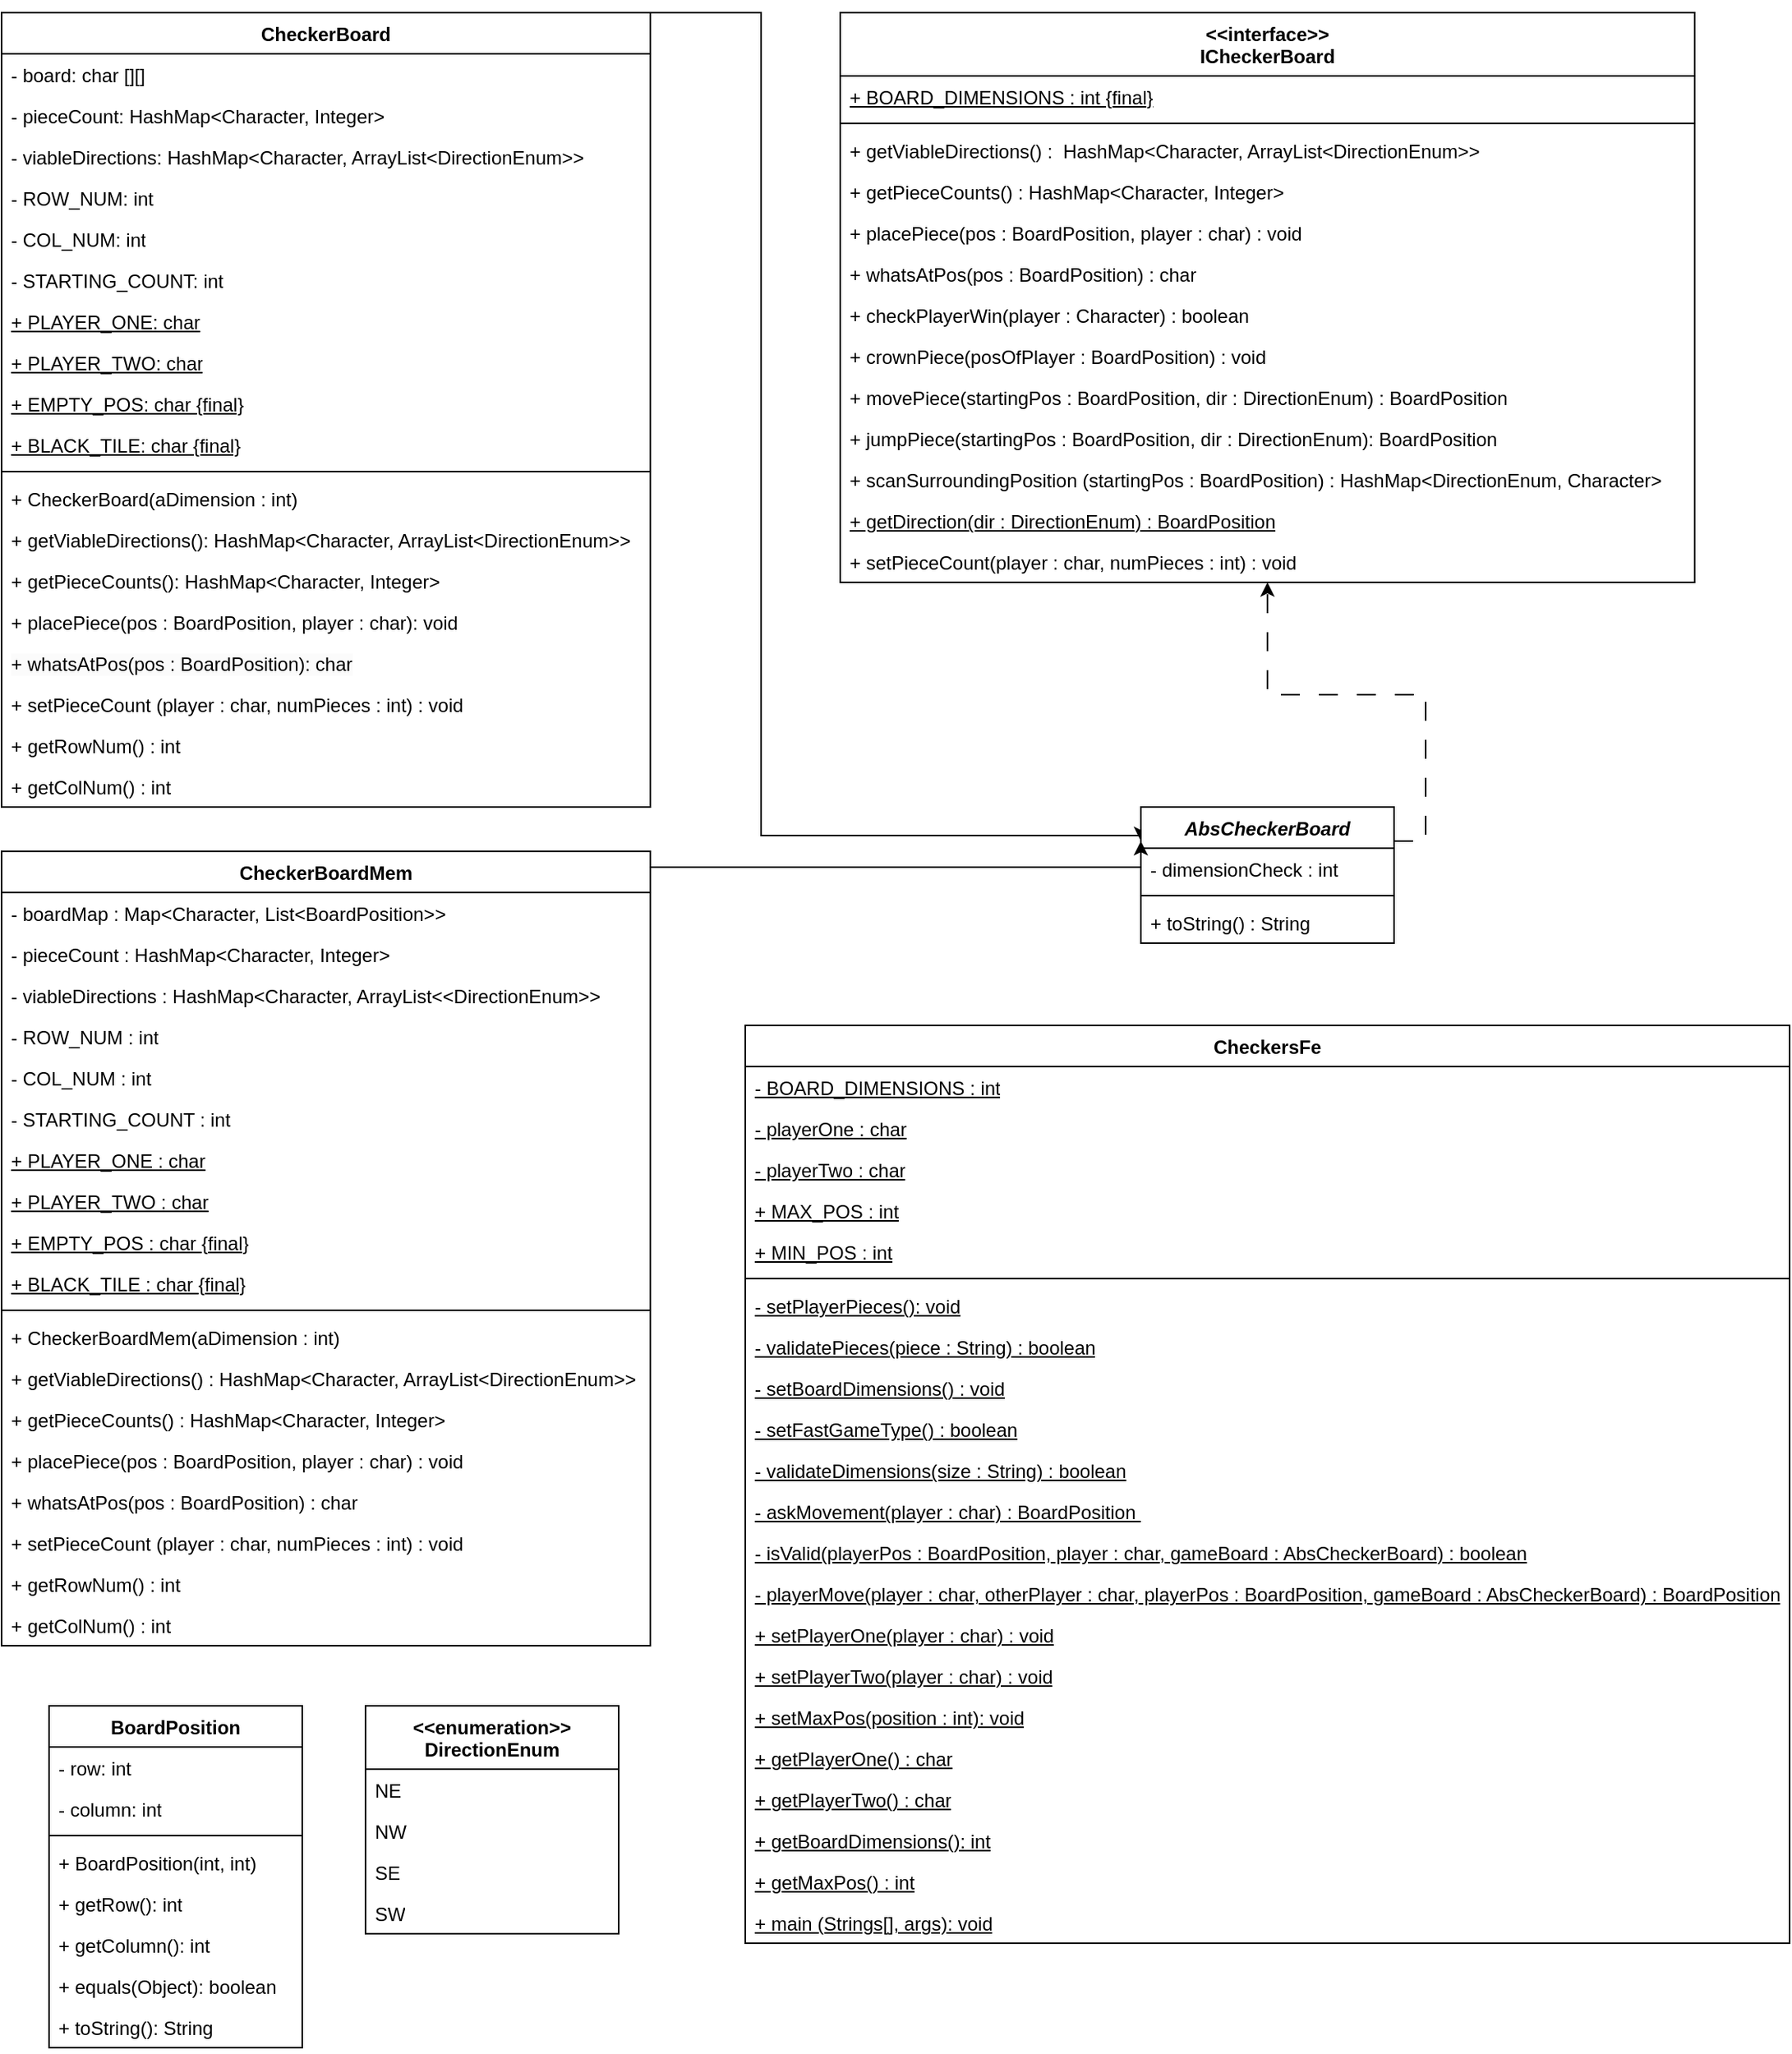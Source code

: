 <mxfile version="24.9.0">
  <diagram id="C5RBs43oDa-KdzZeNtuy" name="Page-1">
    <mxGraphModel dx="1696" dy="730" grid="1" gridSize="10" guides="1" tooltips="1" connect="1" arrows="1" fold="1" page="1" pageScale="1" pageWidth="827" pageHeight="1169" math="0" shadow="0">
      <root>
        <mxCell id="WIyWlLk6GJQsqaUBKTNV-0" />
        <mxCell id="WIyWlLk6GJQsqaUBKTNV-1" parent="WIyWlLk6GJQsqaUBKTNV-0" />
        <mxCell id="9PXwrRHY0Ehcn5iv5YXf-47" style="edgeStyle=orthogonalEdgeStyle;rounded=0;orthogonalLoop=1;jettySize=auto;html=1;exitX=1;exitY=0;exitDx=0;exitDy=0;entryX=0;entryY=0.25;entryDx=0;entryDy=0;" parent="WIyWlLk6GJQsqaUBKTNV-1" source="NWuGtuS5RIhPX7JvG_2a-27" target="NWuGtuS5RIhPX7JvG_2a-109" edge="1">
          <mxGeometry relative="1" as="geometry">
            <Array as="points">
              <mxPoint x="630" y="70" />
              <mxPoint x="630" y="590" />
              <mxPoint x="870" y="590" />
            </Array>
          </mxGeometry>
        </mxCell>
        <mxCell id="NWuGtuS5RIhPX7JvG_2a-27" value="CheckerBoard" style="swimlane;fontStyle=1;align=center;verticalAlign=top;childLayout=stackLayout;horizontal=1;startSize=26;horizontalStack=0;resizeParent=1;resizeParentMax=0;resizeLast=0;collapsible=1;marginBottom=0;whiteSpace=wrap;html=1;" parent="WIyWlLk6GJQsqaUBKTNV-1" vertex="1">
          <mxGeometry x="150" y="70" width="410" height="502" as="geometry" />
        </mxCell>
        <mxCell id="NWuGtuS5RIhPX7JvG_2a-28" value="- board: char [][]" style="text;strokeColor=none;fillColor=none;align=left;verticalAlign=top;spacingLeft=4;spacingRight=4;overflow=hidden;rotatable=0;points=[[0,0.5],[1,0.5]];portConstraint=eastwest;whiteSpace=wrap;html=1;" parent="NWuGtuS5RIhPX7JvG_2a-27" vertex="1">
          <mxGeometry y="26" width="410" height="26" as="geometry" />
        </mxCell>
        <mxCell id="NWuGtuS5RIhPX7JvG_2a-31" value="- pieceCount: HashMap&amp;lt;Character, Integer&amp;gt;" style="text;strokeColor=none;fillColor=none;align=left;verticalAlign=top;spacingLeft=4;spacingRight=4;overflow=hidden;rotatable=0;points=[[0,0.5],[1,0.5]];portConstraint=eastwest;whiteSpace=wrap;html=1;" parent="NWuGtuS5RIhPX7JvG_2a-27" vertex="1">
          <mxGeometry y="52" width="410" height="26" as="geometry" />
        </mxCell>
        <mxCell id="NWuGtuS5RIhPX7JvG_2a-32" value="- viableDirections: HashMap&amp;lt;Character, ArrayList&amp;lt;DirectionEnum&amp;gt;&amp;gt;" style="text;strokeColor=none;fillColor=none;align=left;verticalAlign=top;spacingLeft=4;spacingRight=4;overflow=hidden;rotatable=0;points=[[0,0.5],[1,0.5]];portConstraint=eastwest;whiteSpace=wrap;html=1;" parent="NWuGtuS5RIhPX7JvG_2a-27" vertex="1">
          <mxGeometry y="78" width="410" height="26" as="geometry" />
        </mxCell>
        <mxCell id="NWuGtuS5RIhPX7JvG_2a-38" value="- ROW_NUM: int" style="text;strokeColor=none;fillColor=none;align=left;verticalAlign=top;spacingLeft=4;spacingRight=4;overflow=hidden;rotatable=0;points=[[0,0.5],[1,0.5]];portConstraint=eastwest;whiteSpace=wrap;html=1;" parent="NWuGtuS5RIhPX7JvG_2a-27" vertex="1">
          <mxGeometry y="104" width="410" height="26" as="geometry" />
        </mxCell>
        <mxCell id="NWuGtuS5RIhPX7JvG_2a-39" value="- COL_NUM: int" style="text;strokeColor=none;fillColor=none;align=left;verticalAlign=top;spacingLeft=4;spacingRight=4;overflow=hidden;rotatable=0;points=[[0,0.5],[1,0.5]];portConstraint=eastwest;whiteSpace=wrap;html=1;" parent="NWuGtuS5RIhPX7JvG_2a-27" vertex="1">
          <mxGeometry y="130" width="410" height="26" as="geometry" />
        </mxCell>
        <mxCell id="NWuGtuS5RIhPX7JvG_2a-40" value="- STARTING_COUNT: int" style="text;strokeColor=none;fillColor=none;align=left;verticalAlign=top;spacingLeft=4;spacingRight=4;overflow=hidden;rotatable=0;points=[[0,0.5],[1,0.5]];portConstraint=eastwest;whiteSpace=wrap;html=1;" parent="NWuGtuS5RIhPX7JvG_2a-27" vertex="1">
          <mxGeometry y="156" width="410" height="26" as="geometry" />
        </mxCell>
        <mxCell id="9PXwrRHY0Ehcn5iv5YXf-51" value="&lt;u&gt;+ PLAYER_ONE: char&lt;/u&gt;" style="text;strokeColor=none;fillColor=none;align=left;verticalAlign=top;spacingLeft=4;spacingRight=4;overflow=hidden;rotatable=0;points=[[0,0.5],[1,0.5]];portConstraint=eastwest;whiteSpace=wrap;html=1;" parent="NWuGtuS5RIhPX7JvG_2a-27" vertex="1">
          <mxGeometry y="182" width="410" height="26" as="geometry" />
        </mxCell>
        <mxCell id="9PXwrRHY0Ehcn5iv5YXf-50" value="&lt;u&gt;+ PLAYER_TWO: char&lt;/u&gt;" style="text;strokeColor=none;fillColor=none;align=left;verticalAlign=top;spacingLeft=4;spacingRight=4;overflow=hidden;rotatable=0;points=[[0,0.5],[1,0.5]];portConstraint=eastwest;whiteSpace=wrap;html=1;" parent="NWuGtuS5RIhPX7JvG_2a-27" vertex="1">
          <mxGeometry y="208" width="410" height="26" as="geometry" />
        </mxCell>
        <mxCell id="9PXwrRHY0Ehcn5iv5YXf-49" value="&lt;u&gt;+ EMPTY_POS: char {final}&lt;/u&gt;" style="text;strokeColor=none;fillColor=none;align=left;verticalAlign=top;spacingLeft=4;spacingRight=4;overflow=hidden;rotatable=0;points=[[0,0.5],[1,0.5]];portConstraint=eastwest;whiteSpace=wrap;html=1;" parent="NWuGtuS5RIhPX7JvG_2a-27" vertex="1">
          <mxGeometry y="234" width="410" height="26" as="geometry" />
        </mxCell>
        <mxCell id="9PXwrRHY0Ehcn5iv5YXf-48" value="&lt;u&gt;+ BLACK_TILE: char {final}&lt;/u&gt;" style="text;strokeColor=none;fillColor=none;align=left;verticalAlign=top;spacingLeft=4;spacingRight=4;overflow=hidden;rotatable=0;points=[[0,0.5],[1,0.5]];portConstraint=eastwest;whiteSpace=wrap;html=1;" parent="NWuGtuS5RIhPX7JvG_2a-27" vertex="1">
          <mxGeometry y="260" width="410" height="26" as="geometry" />
        </mxCell>
        <mxCell id="NWuGtuS5RIhPX7JvG_2a-29" value="" style="line;strokeWidth=1;fillColor=none;align=left;verticalAlign=middle;spacingTop=-1;spacingLeft=3;spacingRight=3;rotatable=0;labelPosition=right;points=[];portConstraint=eastwest;strokeColor=inherit;" parent="NWuGtuS5RIhPX7JvG_2a-27" vertex="1">
          <mxGeometry y="286" width="410" height="8" as="geometry" />
        </mxCell>
        <mxCell id="NWuGtuS5RIhPX7JvG_2a-30" value="+ CheckerBoard(aDimension : int)" style="text;strokeColor=none;fillColor=none;align=left;verticalAlign=top;spacingLeft=4;spacingRight=4;overflow=hidden;rotatable=0;points=[[0,0.5],[1,0.5]];portConstraint=eastwest;whiteSpace=wrap;html=1;" parent="NWuGtuS5RIhPX7JvG_2a-27" vertex="1">
          <mxGeometry y="294" width="410" height="26" as="geometry" />
        </mxCell>
        <mxCell id="NWuGtuS5RIhPX7JvG_2a-41" value="+ getViableDirections(): HashMap&amp;lt;Character, ArrayList&amp;lt;DirectionEnum&amp;gt;&amp;gt;" style="text;strokeColor=none;fillColor=none;align=left;verticalAlign=top;spacingLeft=4;spacingRight=4;overflow=hidden;rotatable=0;points=[[0,0.5],[1,0.5]];portConstraint=eastwest;whiteSpace=wrap;html=1;" parent="NWuGtuS5RIhPX7JvG_2a-27" vertex="1">
          <mxGeometry y="320" width="410" height="26" as="geometry" />
        </mxCell>
        <mxCell id="NWuGtuS5RIhPX7JvG_2a-42" value="+ getPieceCounts(): HashMap&amp;lt;Character, Integer&amp;gt;&lt;div&gt;&lt;br&gt;&lt;/div&gt;" style="text;strokeColor=none;fillColor=none;align=left;verticalAlign=top;spacingLeft=4;spacingRight=4;overflow=hidden;rotatable=0;points=[[0,0.5],[1,0.5]];portConstraint=eastwest;whiteSpace=wrap;html=1;" parent="NWuGtuS5RIhPX7JvG_2a-27" vertex="1">
          <mxGeometry y="346" width="410" height="26" as="geometry" />
        </mxCell>
        <mxCell id="9PXwrRHY0Ehcn5iv5YXf-46" value="+ placePiece(pos : BoardPosition, player : char): void" style="text;strokeColor=none;fillColor=none;align=left;verticalAlign=top;spacingLeft=4;spacingRight=4;overflow=hidden;rotatable=0;points=[[0,0.5],[1,0.5]];portConstraint=eastwest;whiteSpace=wrap;html=1;" parent="NWuGtuS5RIhPX7JvG_2a-27" vertex="1">
          <mxGeometry y="372" width="410" height="26" as="geometry" />
        </mxCell>
        <mxCell id="9PXwrRHY0Ehcn5iv5YXf-45" value="&lt;meta charset=&quot;utf-8&quot;&gt;&lt;span style=&quot;color: rgb(0, 0, 0); font-family: Helvetica; font-size: 12px; font-style: normal; font-variant-ligatures: normal; font-variant-caps: normal; font-weight: 400; letter-spacing: normal; orphans: 2; text-align: left; text-indent: 0px; text-transform: none; widows: 2; word-spacing: 0px; -webkit-text-stroke-width: 0px; white-space: normal; background-color: rgb(251, 251, 251); text-decoration-thickness: initial; text-decoration-style: initial; text-decoration-color: initial; display: inline !important; float: none;&quot;&gt;+ whatsAtPos(pos : BoardPosition): char&lt;/span&gt;" style="text;strokeColor=none;fillColor=none;align=left;verticalAlign=top;spacingLeft=4;spacingRight=4;overflow=hidden;rotatable=0;points=[[0,0.5],[1,0.5]];portConstraint=eastwest;whiteSpace=wrap;html=1;" parent="NWuGtuS5RIhPX7JvG_2a-27" vertex="1">
          <mxGeometry y="398" width="410" height="26" as="geometry" />
        </mxCell>
        <mxCell id="9PXwrRHY0Ehcn5iv5YXf-43" value="+ setPieceCount (player : char, numPieces : int) : void" style="text;strokeColor=none;fillColor=none;align=left;verticalAlign=top;spacingLeft=4;spacingRight=4;overflow=hidden;rotatable=0;points=[[0,0.5],[1,0.5]];portConstraint=eastwest;whiteSpace=wrap;html=1;" parent="NWuGtuS5RIhPX7JvG_2a-27" vertex="1">
          <mxGeometry y="424" width="410" height="26" as="geometry" />
        </mxCell>
        <mxCell id="9PXwrRHY0Ehcn5iv5YXf-44" value="+ getRowNum() : int" style="text;strokeColor=none;fillColor=none;align=left;verticalAlign=top;spacingLeft=4;spacingRight=4;overflow=hidden;rotatable=0;points=[[0,0.5],[1,0.5]];portConstraint=eastwest;whiteSpace=wrap;html=1;" parent="NWuGtuS5RIhPX7JvG_2a-27" vertex="1">
          <mxGeometry y="450" width="410" height="26" as="geometry" />
        </mxCell>
        <mxCell id="9PXwrRHY0Ehcn5iv5YXf-42" value="+ getColNum() : int" style="text;strokeColor=none;fillColor=none;align=left;verticalAlign=top;spacingLeft=4;spacingRight=4;overflow=hidden;rotatable=0;points=[[0,0.5],[1,0.5]];portConstraint=eastwest;whiteSpace=wrap;html=1;" parent="NWuGtuS5RIhPX7JvG_2a-27" vertex="1">
          <mxGeometry y="476" width="410" height="26" as="geometry" />
        </mxCell>
        <mxCell id="NWuGtuS5RIhPX7JvG_2a-52" value="BoardPosition" style="swimlane;fontStyle=1;align=center;verticalAlign=top;childLayout=stackLayout;horizontal=1;startSize=26;horizontalStack=0;resizeParent=1;resizeParentMax=0;resizeLast=0;collapsible=1;marginBottom=0;whiteSpace=wrap;html=1;" parent="WIyWlLk6GJQsqaUBKTNV-1" vertex="1">
          <mxGeometry x="180" y="1140" width="160" height="216" as="geometry" />
        </mxCell>
        <mxCell id="NWuGtuS5RIhPX7JvG_2a-53" value="- row: int" style="text;strokeColor=none;fillColor=none;align=left;verticalAlign=top;spacingLeft=4;spacingRight=4;overflow=hidden;rotatable=0;points=[[0,0.5],[1,0.5]];portConstraint=eastwest;whiteSpace=wrap;html=1;" parent="NWuGtuS5RIhPX7JvG_2a-52" vertex="1">
          <mxGeometry y="26" width="160" height="26" as="geometry" />
        </mxCell>
        <mxCell id="NWuGtuS5RIhPX7JvG_2a-71" value="- column: int" style="text;strokeColor=none;fillColor=none;align=left;verticalAlign=top;spacingLeft=4;spacingRight=4;overflow=hidden;rotatable=0;points=[[0,0.5],[1,0.5]];portConstraint=eastwest;whiteSpace=wrap;html=1;" parent="NWuGtuS5RIhPX7JvG_2a-52" vertex="1">
          <mxGeometry y="52" width="160" height="26" as="geometry" />
        </mxCell>
        <mxCell id="NWuGtuS5RIhPX7JvG_2a-54" value="" style="line;strokeWidth=1;fillColor=none;align=left;verticalAlign=middle;spacingTop=-1;spacingLeft=3;spacingRight=3;rotatable=0;labelPosition=right;points=[];portConstraint=eastwest;strokeColor=inherit;" parent="NWuGtuS5RIhPX7JvG_2a-52" vertex="1">
          <mxGeometry y="78" width="160" height="8" as="geometry" />
        </mxCell>
        <mxCell id="NWuGtuS5RIhPX7JvG_2a-55" value="+ BoardPosition(int, int)" style="text;strokeColor=none;fillColor=none;align=left;verticalAlign=top;spacingLeft=4;spacingRight=4;overflow=hidden;rotatable=0;points=[[0,0.5],[1,0.5]];portConstraint=eastwest;whiteSpace=wrap;html=1;" parent="NWuGtuS5RIhPX7JvG_2a-52" vertex="1">
          <mxGeometry y="86" width="160" height="26" as="geometry" />
        </mxCell>
        <mxCell id="NWuGtuS5RIhPX7JvG_2a-72" value="+ getRow(): int" style="text;strokeColor=none;fillColor=none;align=left;verticalAlign=top;spacingLeft=4;spacingRight=4;overflow=hidden;rotatable=0;points=[[0,0.5],[1,0.5]];portConstraint=eastwest;whiteSpace=wrap;html=1;" parent="NWuGtuS5RIhPX7JvG_2a-52" vertex="1">
          <mxGeometry y="112" width="160" height="26" as="geometry" />
        </mxCell>
        <mxCell id="NWuGtuS5RIhPX7JvG_2a-73" value="+ getColumn(): int" style="text;strokeColor=none;fillColor=none;align=left;verticalAlign=top;spacingLeft=4;spacingRight=4;overflow=hidden;rotatable=0;points=[[0,0.5],[1,0.5]];portConstraint=eastwest;whiteSpace=wrap;html=1;" parent="NWuGtuS5RIhPX7JvG_2a-52" vertex="1">
          <mxGeometry y="138" width="160" height="26" as="geometry" />
        </mxCell>
        <mxCell id="NWuGtuS5RIhPX7JvG_2a-74" value="+ equals(Object): boolean" style="text;strokeColor=none;fillColor=none;align=left;verticalAlign=top;spacingLeft=4;spacingRight=4;overflow=hidden;rotatable=0;points=[[0,0.5],[1,0.5]];portConstraint=eastwest;whiteSpace=wrap;html=1;" parent="NWuGtuS5RIhPX7JvG_2a-52" vertex="1">
          <mxGeometry y="164" width="160" height="26" as="geometry" />
        </mxCell>
        <mxCell id="NWuGtuS5RIhPX7JvG_2a-75" value="+ toString(): String" style="text;strokeColor=none;fillColor=none;align=left;verticalAlign=top;spacingLeft=4;spacingRight=4;overflow=hidden;rotatable=0;points=[[0,0.5],[1,0.5]];portConstraint=eastwest;whiteSpace=wrap;html=1;" parent="NWuGtuS5RIhPX7JvG_2a-52" vertex="1">
          <mxGeometry y="190" width="160" height="26" as="geometry" />
        </mxCell>
        <mxCell id="NWuGtuS5RIhPX7JvG_2a-56" value="&amp;lt;&amp;lt;enumeration&amp;gt;&amp;gt;&lt;div&gt;DirectionEnum&lt;/div&gt;" style="swimlane;fontStyle=1;align=center;verticalAlign=top;childLayout=stackLayout;horizontal=1;startSize=40;horizontalStack=0;resizeParent=1;resizeParentMax=0;resizeLast=0;collapsible=1;marginBottom=0;whiteSpace=wrap;html=1;" parent="WIyWlLk6GJQsqaUBKTNV-1" vertex="1">
          <mxGeometry x="380" y="1140" width="160" height="144" as="geometry" />
        </mxCell>
        <mxCell id="NWuGtuS5RIhPX7JvG_2a-57" value="NE" style="text;strokeColor=none;fillColor=none;align=left;verticalAlign=top;spacingLeft=4;spacingRight=4;overflow=hidden;rotatable=0;points=[[0,0.5],[1,0.5]];portConstraint=eastwest;whiteSpace=wrap;html=1;" parent="NWuGtuS5RIhPX7JvG_2a-56" vertex="1">
          <mxGeometry y="40" width="160" height="26" as="geometry" />
        </mxCell>
        <mxCell id="NWuGtuS5RIhPX7JvG_2a-64" value="NW" style="text;strokeColor=none;fillColor=none;align=left;verticalAlign=top;spacingLeft=4;spacingRight=4;overflow=hidden;rotatable=0;points=[[0,0.5],[1,0.5]];portConstraint=eastwest;whiteSpace=wrap;html=1;" parent="NWuGtuS5RIhPX7JvG_2a-56" vertex="1">
          <mxGeometry y="66" width="160" height="26" as="geometry" />
        </mxCell>
        <mxCell id="NWuGtuS5RIhPX7JvG_2a-65" value="SE" style="text;strokeColor=none;fillColor=none;align=left;verticalAlign=top;spacingLeft=4;spacingRight=4;overflow=hidden;rotatable=0;points=[[0,0.5],[1,0.5]];portConstraint=eastwest;whiteSpace=wrap;html=1;" parent="NWuGtuS5RIhPX7JvG_2a-56" vertex="1">
          <mxGeometry y="92" width="160" height="26" as="geometry" />
        </mxCell>
        <mxCell id="NWuGtuS5RIhPX7JvG_2a-66" value="SW" style="text;strokeColor=none;fillColor=none;align=left;verticalAlign=top;spacingLeft=4;spacingRight=4;overflow=hidden;rotatable=0;points=[[0,0.5],[1,0.5]];portConstraint=eastwest;whiteSpace=wrap;html=1;" parent="NWuGtuS5RIhPX7JvG_2a-56" vertex="1">
          <mxGeometry y="118" width="160" height="26" as="geometry" />
        </mxCell>
        <mxCell id="NWuGtuS5RIhPX7JvG_2a-60" value="CheckersFe" style="swimlane;fontStyle=1;align=center;verticalAlign=top;childLayout=stackLayout;horizontal=1;startSize=26;horizontalStack=0;resizeParent=1;resizeParentMax=0;resizeLast=0;collapsible=1;marginBottom=0;whiteSpace=wrap;html=1;" parent="WIyWlLk6GJQsqaUBKTNV-1" vertex="1">
          <mxGeometry x="620" y="710" width="660" height="580" as="geometry" />
        </mxCell>
        <mxCell id="9PXwrRHY0Ehcn5iv5YXf-9" value="&lt;div&gt;- BOARD_DIMENSIONS : int&lt;/div&gt;" style="text;strokeColor=none;fillColor=none;align=left;verticalAlign=top;spacingLeft=4;spacingRight=4;overflow=hidden;rotatable=0;points=[[0,0.5],[1,0.5]];portConstraint=eastwest;whiteSpace=wrap;html=1;fontStyle=4" parent="NWuGtuS5RIhPX7JvG_2a-60" vertex="1">
          <mxGeometry y="26" width="660" height="26" as="geometry" />
        </mxCell>
        <mxCell id="9PXwrRHY0Ehcn5iv5YXf-11" value="- playerOne : char" style="text;strokeColor=none;fillColor=none;align=left;verticalAlign=top;spacingLeft=4;spacingRight=4;overflow=hidden;rotatable=0;points=[[0,0.5],[1,0.5]];portConstraint=eastwest;whiteSpace=wrap;html=1;fontStyle=4" parent="NWuGtuS5RIhPX7JvG_2a-60" vertex="1">
          <mxGeometry y="52" width="660" height="26" as="geometry" />
        </mxCell>
        <mxCell id="9PXwrRHY0Ehcn5iv5YXf-10" value="- playerTwo : char" style="text;strokeColor=none;fillColor=none;align=left;verticalAlign=top;spacingLeft=4;spacingRight=4;overflow=hidden;rotatable=0;points=[[0,0.5],[1,0.5]];portConstraint=eastwest;whiteSpace=wrap;html=1;fontStyle=4" parent="NWuGtuS5RIhPX7JvG_2a-60" vertex="1">
          <mxGeometry y="78" width="660" height="26" as="geometry" />
        </mxCell>
        <mxCell id="9PXwrRHY0Ehcn5iv5YXf-17" value="+ MAX_POS : int" style="text;strokeColor=none;fillColor=none;align=left;verticalAlign=top;spacingLeft=4;spacingRight=4;overflow=hidden;rotatable=0;points=[[0,0.5],[1,0.5]];portConstraint=eastwest;whiteSpace=wrap;html=1;fontStyle=4" parent="NWuGtuS5RIhPX7JvG_2a-60" vertex="1">
          <mxGeometry y="104" width="660" height="26" as="geometry" />
        </mxCell>
        <mxCell id="9PXwrRHY0Ehcn5iv5YXf-16" value="+ MIN_POS : int" style="text;strokeColor=none;fillColor=none;align=left;verticalAlign=top;spacingLeft=4;spacingRight=4;overflow=hidden;rotatable=0;points=[[0,0.5],[1,0.5]];portConstraint=eastwest;whiteSpace=wrap;html=1;fontStyle=4" parent="NWuGtuS5RIhPX7JvG_2a-60" vertex="1">
          <mxGeometry y="130" width="660" height="26" as="geometry" />
        </mxCell>
        <mxCell id="NWuGtuS5RIhPX7JvG_2a-62" value="" style="line;strokeWidth=1;fillColor=none;align=left;verticalAlign=middle;spacingTop=-1;spacingLeft=3;spacingRight=3;rotatable=0;labelPosition=right;points=[];portConstraint=eastwest;strokeColor=inherit;" parent="NWuGtuS5RIhPX7JvG_2a-60" vertex="1">
          <mxGeometry y="156" width="660" height="8" as="geometry" />
        </mxCell>
        <mxCell id="9PXwrRHY0Ehcn5iv5YXf-29" value="- setPlayerPieces(): void" style="text;strokeColor=none;fillColor=none;align=left;verticalAlign=top;spacingLeft=4;spacingRight=4;overflow=hidden;rotatable=0;points=[[0,0.5],[1,0.5]];portConstraint=eastwest;whiteSpace=wrap;html=1;fontStyle=4" parent="NWuGtuS5RIhPX7JvG_2a-60" vertex="1">
          <mxGeometry y="164" width="660" height="26" as="geometry" />
        </mxCell>
        <mxCell id="9PXwrRHY0Ehcn5iv5YXf-32" value="- validatePieces(piece : String) : boolean" style="text;strokeColor=none;fillColor=none;align=left;verticalAlign=top;spacingLeft=4;spacingRight=4;overflow=hidden;rotatable=0;points=[[0,0.5],[1,0.5]];portConstraint=eastwest;whiteSpace=wrap;html=1;fontStyle=4" parent="NWuGtuS5RIhPX7JvG_2a-60" vertex="1">
          <mxGeometry y="190" width="660" height="26" as="geometry" />
        </mxCell>
        <mxCell id="9PXwrRHY0Ehcn5iv5YXf-33" value="- setBoardDimensions() : void" style="text;strokeColor=none;fillColor=none;align=left;verticalAlign=top;spacingLeft=4;spacingRight=4;overflow=hidden;rotatable=0;points=[[0,0.5],[1,0.5]];portConstraint=eastwest;whiteSpace=wrap;html=1;fontStyle=4" parent="NWuGtuS5RIhPX7JvG_2a-60" vertex="1">
          <mxGeometry y="216" width="660" height="26" as="geometry" />
        </mxCell>
        <mxCell id="9PXwrRHY0Ehcn5iv5YXf-34" value="- setFastGameType() : boolean" style="text;strokeColor=none;fillColor=none;align=left;verticalAlign=top;spacingLeft=4;spacingRight=4;overflow=hidden;rotatable=0;points=[[0,0.5],[1,0.5]];portConstraint=eastwest;whiteSpace=wrap;html=1;fontStyle=4" parent="NWuGtuS5RIhPX7JvG_2a-60" vertex="1">
          <mxGeometry y="242" width="660" height="26" as="geometry" />
        </mxCell>
        <mxCell id="9PXwrRHY0Ehcn5iv5YXf-35" value="- validateDimensions(size : String) : boolean" style="text;strokeColor=none;fillColor=none;align=left;verticalAlign=top;spacingLeft=4;spacingRight=4;overflow=hidden;rotatable=0;points=[[0,0.5],[1,0.5]];portConstraint=eastwest;whiteSpace=wrap;html=1;fontStyle=4" parent="NWuGtuS5RIhPX7JvG_2a-60" vertex="1">
          <mxGeometry y="268" width="660" height="26" as="geometry" />
        </mxCell>
        <mxCell id="NWuGtuS5RIhPX7JvG_2a-105" value="- askMovement(player : char) : BoardPosition&amp;nbsp;" style="text;strokeColor=none;fillColor=none;align=left;verticalAlign=top;spacingLeft=4;spacingRight=4;overflow=hidden;rotatable=0;points=[[0,0.5],[1,0.5]];portConstraint=eastwest;whiteSpace=wrap;html=1;fontStyle=4" parent="NWuGtuS5RIhPX7JvG_2a-60" vertex="1">
          <mxGeometry y="294" width="660" height="26" as="geometry" />
        </mxCell>
        <mxCell id="NWuGtuS5RIhPX7JvG_2a-106" value="- isValid(playerPos : BoardPosition, player : char, gameBoard : AbsCheckerBoard) : boolean" style="text;strokeColor=none;fillColor=none;align=left;verticalAlign=top;spacingLeft=4;spacingRight=4;overflow=hidden;rotatable=0;points=[[0,0.5],[1,0.5]];portConstraint=eastwest;whiteSpace=wrap;html=1;fontStyle=4" parent="NWuGtuS5RIhPX7JvG_2a-60" vertex="1">
          <mxGeometry y="320" width="660" height="26" as="geometry" />
        </mxCell>
        <mxCell id="9PXwrRHY0Ehcn5iv5YXf-36" value="&lt;u&gt;- playerMove(player : char, otherPlayer : char, playerPos : BoardPosition, gameBoard : AbsCheckerBoard) : BoardPosition&lt;/u&gt;" style="text;strokeColor=none;fillColor=none;align=left;verticalAlign=top;spacingLeft=4;spacingRight=4;overflow=hidden;rotatable=0;points=[[0,0.5],[1,0.5]];portConstraint=eastwest;whiteSpace=wrap;html=1;fontStyle=4" parent="NWuGtuS5RIhPX7JvG_2a-60" vertex="1">
          <mxGeometry y="346" width="660" height="26" as="geometry" />
        </mxCell>
        <mxCell id="1WU5LLUPGkEbkHax8CzC-5" value="&lt;u&gt;+ setPlayerOne(player : char) : void&lt;/u&gt;" style="text;strokeColor=none;fillColor=none;align=left;verticalAlign=top;spacingLeft=4;spacingRight=4;overflow=hidden;rotatable=0;points=[[0,0.5],[1,0.5]];portConstraint=eastwest;whiteSpace=wrap;html=1;" parent="NWuGtuS5RIhPX7JvG_2a-60" vertex="1">
          <mxGeometry y="372" width="660" height="26" as="geometry" />
        </mxCell>
        <mxCell id="1WU5LLUPGkEbkHax8CzC-4" value="&lt;u&gt;+ setPlayerTwo(player : char) : void&lt;/u&gt;" style="text;strokeColor=none;fillColor=none;align=left;verticalAlign=top;spacingLeft=4;spacingRight=4;overflow=hidden;rotatable=0;points=[[0,0.5],[1,0.5]];portConstraint=eastwest;whiteSpace=wrap;html=1;" parent="NWuGtuS5RIhPX7JvG_2a-60" vertex="1">
          <mxGeometry y="398" width="660" height="26" as="geometry" />
        </mxCell>
        <mxCell id="1WU5LLUPGkEbkHax8CzC-3" value="&lt;u&gt;+ setMaxPos(position : int): void&lt;/u&gt;" style="text;strokeColor=none;fillColor=none;align=left;verticalAlign=top;spacingLeft=4;spacingRight=4;overflow=hidden;rotatable=0;points=[[0,0.5],[1,0.5]];portConstraint=eastwest;whiteSpace=wrap;html=1;" parent="NWuGtuS5RIhPX7JvG_2a-60" vertex="1">
          <mxGeometry y="424" width="660" height="26" as="geometry" />
        </mxCell>
        <mxCell id="1WU5LLUPGkEbkHax8CzC-2" value="+ getPlayerOne() : char" style="text;strokeColor=none;fillColor=none;align=left;verticalAlign=top;spacingLeft=4;spacingRight=4;overflow=hidden;rotatable=0;points=[[0,0.5],[1,0.5]];portConstraint=eastwest;whiteSpace=wrap;html=1;fontStyle=4" parent="NWuGtuS5RIhPX7JvG_2a-60" vertex="1">
          <mxGeometry y="450" width="660" height="26" as="geometry" />
        </mxCell>
        <mxCell id="1WU5LLUPGkEbkHax8CzC-1" value="+ getPlayerTwo() : char" style="text;strokeColor=none;fillColor=none;align=left;verticalAlign=top;spacingLeft=4;spacingRight=4;overflow=hidden;rotatable=0;points=[[0,0.5],[1,0.5]];portConstraint=eastwest;whiteSpace=wrap;html=1;fontStyle=4" parent="NWuGtuS5RIhPX7JvG_2a-60" vertex="1">
          <mxGeometry y="476" width="660" height="26" as="geometry" />
        </mxCell>
        <mxCell id="1WU5LLUPGkEbkHax8CzC-0" value="+ getBoardDimensions(): int" style="text;strokeColor=none;fillColor=none;align=left;verticalAlign=top;spacingLeft=4;spacingRight=4;overflow=hidden;rotatable=0;points=[[0,0.5],[1,0.5]];portConstraint=eastwest;whiteSpace=wrap;html=1;fontStyle=4" parent="NWuGtuS5RIhPX7JvG_2a-60" vertex="1">
          <mxGeometry y="502" width="660" height="26" as="geometry" />
        </mxCell>
        <mxCell id="9PXwrRHY0Ehcn5iv5YXf-37" value="+ getMaxPos() : int" style="text;strokeColor=none;fillColor=none;align=left;verticalAlign=top;spacingLeft=4;spacingRight=4;overflow=hidden;rotatable=0;points=[[0,0.5],[1,0.5]];portConstraint=eastwest;whiteSpace=wrap;html=1;fontStyle=4" parent="NWuGtuS5RIhPX7JvG_2a-60" vertex="1">
          <mxGeometry y="528" width="660" height="26" as="geometry" />
        </mxCell>
        <mxCell id="9PXwrRHY0Ehcn5iv5YXf-38" value="&lt;u&gt;+ main (Strings[], args): void&lt;/u&gt;" style="text;strokeColor=none;fillColor=none;align=left;verticalAlign=top;spacingLeft=4;spacingRight=4;overflow=hidden;rotatable=0;points=[[0,0.5],[1,0.5]];portConstraint=eastwest;whiteSpace=wrap;html=1;fontStyle=4" parent="NWuGtuS5RIhPX7JvG_2a-60" vertex="1">
          <mxGeometry y="554" width="660" height="26" as="geometry" />
        </mxCell>
        <mxCell id="NWuGtuS5RIhPX7JvG_2a-76" value="&amp;lt;&amp;lt;interface&amp;gt;&amp;gt;&lt;br&gt;ICheckerBoard" style="swimlane;fontStyle=1;align=center;verticalAlign=top;childLayout=stackLayout;horizontal=1;startSize=40;horizontalStack=0;resizeParent=1;resizeParentMax=0;resizeLast=0;collapsible=1;marginBottom=0;whiteSpace=wrap;html=1;" parent="WIyWlLk6GJQsqaUBKTNV-1" vertex="1">
          <mxGeometry x="680" y="70" width="540" height="360" as="geometry" />
        </mxCell>
        <mxCell id="NWuGtuS5RIhPX7JvG_2a-79" value="&lt;u&gt;+ BOARD_DIMENSIONS : int {final}&lt;/u&gt;" style="text;strokeColor=none;fillColor=none;align=left;verticalAlign=top;spacingLeft=4;spacingRight=4;overflow=hidden;rotatable=0;points=[[0,0.5],[1,0.5]];portConstraint=eastwest;whiteSpace=wrap;html=1;" parent="NWuGtuS5RIhPX7JvG_2a-76" vertex="1">
          <mxGeometry y="40" width="540" height="26" as="geometry" />
        </mxCell>
        <mxCell id="NWuGtuS5RIhPX7JvG_2a-78" value="" style="line;strokeWidth=1;fillColor=none;align=left;verticalAlign=middle;spacingTop=-1;spacingLeft=3;spacingRight=3;rotatable=0;labelPosition=right;points=[];portConstraint=eastwest;strokeColor=inherit;" parent="NWuGtuS5RIhPX7JvG_2a-76" vertex="1">
          <mxGeometry y="66" width="540" height="8" as="geometry" />
        </mxCell>
        <mxCell id="NWuGtuS5RIhPX7JvG_2a-85" value="+ getViableDirections() :&amp;nbsp; HashMap&amp;lt;Character, ArrayList&amp;lt;DirectionEnum&amp;gt;&amp;gt;" style="text;strokeColor=none;fillColor=none;align=left;verticalAlign=top;spacingLeft=4;spacingRight=4;overflow=hidden;rotatable=0;points=[[0,0.5],[1,0.5]];portConstraint=eastwest;whiteSpace=wrap;html=1;" parent="NWuGtuS5RIhPX7JvG_2a-76" vertex="1">
          <mxGeometry y="74" width="540" height="26" as="geometry" />
        </mxCell>
        <mxCell id="NWuGtuS5RIhPX7JvG_2a-86" value="+ getPieceCounts() : HashMap&amp;lt;Character, Integer&amp;gt;&amp;nbsp;" style="text;strokeColor=none;fillColor=none;align=left;verticalAlign=top;spacingLeft=4;spacingRight=4;overflow=hidden;rotatable=0;points=[[0,0.5],[1,0.5]];portConstraint=eastwest;whiteSpace=wrap;html=1;" parent="NWuGtuS5RIhPX7JvG_2a-76" vertex="1">
          <mxGeometry y="100" width="540" height="26" as="geometry" />
        </mxCell>
        <mxCell id="NWuGtuS5RIhPX7JvG_2a-87" value="+ placePiece(pos : BoardPosition, player : char) : void" style="text;strokeColor=none;fillColor=none;align=left;verticalAlign=top;spacingLeft=4;spacingRight=4;overflow=hidden;rotatable=0;points=[[0,0.5],[1,0.5]];portConstraint=eastwest;whiteSpace=wrap;html=1;" parent="NWuGtuS5RIhPX7JvG_2a-76" vertex="1">
          <mxGeometry y="126" width="540" height="26" as="geometry" />
        </mxCell>
        <mxCell id="NWuGtuS5RIhPX7JvG_2a-88" value="+ whatsAtPos(pos : BoardPosition) : char" style="text;strokeColor=none;fillColor=none;align=left;verticalAlign=top;spacingLeft=4;spacingRight=4;overflow=hidden;rotatable=0;points=[[0,0.5],[1,0.5]];portConstraint=eastwest;whiteSpace=wrap;html=1;" parent="NWuGtuS5RIhPX7JvG_2a-76" vertex="1">
          <mxGeometry y="152" width="540" height="26" as="geometry" />
        </mxCell>
        <mxCell id="NWuGtuS5RIhPX7JvG_2a-89" value="+ checkPlayerWin(player : Character) : boolean" style="text;strokeColor=none;fillColor=none;align=left;verticalAlign=top;spacingLeft=4;spacingRight=4;overflow=hidden;rotatable=0;points=[[0,0.5],[1,0.5]];portConstraint=eastwest;whiteSpace=wrap;html=1;" parent="NWuGtuS5RIhPX7JvG_2a-76" vertex="1">
          <mxGeometry y="178" width="540" height="26" as="geometry" />
        </mxCell>
        <mxCell id="NWuGtuS5RIhPX7JvG_2a-90" value="+ crownPiece(posOfPlayer : BoardPosition) : void" style="text;strokeColor=none;fillColor=none;align=left;verticalAlign=top;spacingLeft=4;spacingRight=4;overflow=hidden;rotatable=0;points=[[0,0.5],[1,0.5]];portConstraint=eastwest;whiteSpace=wrap;html=1;" parent="NWuGtuS5RIhPX7JvG_2a-76" vertex="1">
          <mxGeometry y="204" width="540" height="26" as="geometry" />
        </mxCell>
        <mxCell id="NWuGtuS5RIhPX7JvG_2a-91" value="+ movePiece(startingPos : BoardPosition, dir : DirectionEnum) : BoardPosition" style="text;strokeColor=none;fillColor=none;align=left;verticalAlign=top;spacingLeft=4;spacingRight=4;overflow=hidden;rotatable=0;points=[[0,0.5],[1,0.5]];portConstraint=eastwest;whiteSpace=wrap;html=1;" parent="NWuGtuS5RIhPX7JvG_2a-76" vertex="1">
          <mxGeometry y="230" width="540" height="26" as="geometry" />
        </mxCell>
        <mxCell id="NWuGtuS5RIhPX7JvG_2a-128" value="+ jumpPiece(startingPos : BoardPosition, dir : DirectionEnum): BoardPosition" style="text;strokeColor=none;fillColor=none;align=left;verticalAlign=top;spacingLeft=4;spacingRight=4;overflow=hidden;rotatable=0;points=[[0,0.5],[1,0.5]];portConstraint=eastwest;whiteSpace=wrap;html=1;" parent="NWuGtuS5RIhPX7JvG_2a-76" vertex="1">
          <mxGeometry y="256" width="540" height="26" as="geometry" />
        </mxCell>
        <mxCell id="NWuGtuS5RIhPX7JvG_2a-92" value="+ scanSurroundingPosition&amp;nbsp;(startingPos : BoardPosition) : HashMap&amp;lt;DirectionEnum, Character&amp;gt;" style="text;strokeColor=none;fillColor=none;align=left;verticalAlign=top;spacingLeft=4;spacingRight=4;overflow=hidden;rotatable=0;points=[[0,0.5],[1,0.5]];portConstraint=eastwest;whiteSpace=wrap;html=1;" parent="NWuGtuS5RIhPX7JvG_2a-76" vertex="1">
          <mxGeometry y="282" width="540" height="26" as="geometry" />
        </mxCell>
        <mxCell id="NWuGtuS5RIhPX7JvG_2a-94" value="&lt;u&gt;+ getDirection(dir : DirectionEnum) : BoardPosition&lt;/u&gt;" style="text;strokeColor=none;fillColor=none;align=left;verticalAlign=top;spacingLeft=4;spacingRight=4;overflow=hidden;rotatable=0;points=[[0,0.5],[1,0.5]];portConstraint=eastwest;whiteSpace=wrap;html=1;" parent="NWuGtuS5RIhPX7JvG_2a-76" vertex="1">
          <mxGeometry y="308" width="540" height="26" as="geometry" />
        </mxCell>
        <mxCell id="NWuGtuS5RIhPX7JvG_2a-95" value="+ setPieceCount(player : char, numPieces : int) : void" style="text;strokeColor=none;fillColor=none;align=left;verticalAlign=top;spacingLeft=4;spacingRight=4;overflow=hidden;rotatable=0;points=[[0,0.5],[1,0.5]];portConstraint=eastwest;whiteSpace=wrap;html=1;" parent="NWuGtuS5RIhPX7JvG_2a-76" vertex="1">
          <mxGeometry y="334" width="540" height="26" as="geometry" />
        </mxCell>
        <mxCell id="NWuGtuS5RIhPX7JvG_2a-136" style="edgeStyle=orthogonalEdgeStyle;rounded=0;orthogonalLoop=1;jettySize=auto;html=1;exitX=1;exitY=0.25;exitDx=0;exitDy=0;dashed=1;dashPattern=12 12;" parent="WIyWlLk6GJQsqaUBKTNV-1" source="NWuGtuS5RIhPX7JvG_2a-109" target="NWuGtuS5RIhPX7JvG_2a-76" edge="1">
          <mxGeometry relative="1" as="geometry" />
        </mxCell>
        <mxCell id="NWuGtuS5RIhPX7JvG_2a-109" value="&lt;i&gt;AbsCheckerBoard&lt;/i&gt;" style="swimlane;fontStyle=1;align=center;verticalAlign=top;childLayout=stackLayout;horizontal=1;startSize=26;horizontalStack=0;resizeParent=1;resizeParentMax=0;resizeLast=0;collapsible=1;marginBottom=0;whiteSpace=wrap;html=1;" parent="WIyWlLk6GJQsqaUBKTNV-1" vertex="1">
          <mxGeometry x="870" y="572" width="160" height="86" as="geometry" />
        </mxCell>
        <mxCell id="9PXwrRHY0Ehcn5iv5YXf-40" value="- dimensionCheck : int" style="text;strokeColor=none;fillColor=none;align=left;verticalAlign=top;spacingLeft=4;spacingRight=4;overflow=hidden;rotatable=0;points=[[0,0.5],[1,0.5]];portConstraint=eastwest;whiteSpace=wrap;html=1;" parent="NWuGtuS5RIhPX7JvG_2a-109" vertex="1">
          <mxGeometry y="26" width="160" height="26" as="geometry" />
        </mxCell>
        <mxCell id="NWuGtuS5RIhPX7JvG_2a-111" value="" style="line;strokeWidth=1;fillColor=none;align=left;verticalAlign=middle;spacingTop=-1;spacingLeft=3;spacingRight=3;rotatable=0;labelPosition=right;points=[];portConstraint=eastwest;strokeColor=inherit;" parent="NWuGtuS5RIhPX7JvG_2a-109" vertex="1">
          <mxGeometry y="52" width="160" height="8" as="geometry" />
        </mxCell>
        <mxCell id="NWuGtuS5RIhPX7JvG_2a-112" value="+ toString() : String" style="text;strokeColor=none;fillColor=none;align=left;verticalAlign=top;spacingLeft=4;spacingRight=4;overflow=hidden;rotatable=0;points=[[0,0.5],[1,0.5]];portConstraint=eastwest;whiteSpace=wrap;html=1;" parent="NWuGtuS5RIhPX7JvG_2a-109" vertex="1">
          <mxGeometry y="60" width="160" height="26" as="geometry" />
        </mxCell>
        <mxCell id="9PXwrRHY0Ehcn5iv5YXf-58" style="edgeStyle=orthogonalEdgeStyle;rounded=0;orthogonalLoop=1;jettySize=auto;html=1;exitX=1;exitY=0;exitDx=0;exitDy=0;entryX=0;entryY=0.25;entryDx=0;entryDy=0;" parent="WIyWlLk6GJQsqaUBKTNV-1" source="9PXwrRHY0Ehcn5iv5YXf-0" target="NWuGtuS5RIhPX7JvG_2a-109" edge="1">
          <mxGeometry relative="1" as="geometry">
            <Array as="points">
              <mxPoint x="560" y="610" />
              <mxPoint x="870" y="610" />
            </Array>
          </mxGeometry>
        </mxCell>
        <mxCell id="9PXwrRHY0Ehcn5iv5YXf-0" value="CheckerBoardMem" style="swimlane;fontStyle=1;align=center;verticalAlign=top;childLayout=stackLayout;horizontal=1;startSize=26;horizontalStack=0;resizeParent=1;resizeParentMax=0;resizeLast=0;collapsible=1;marginBottom=0;whiteSpace=wrap;html=1;" parent="WIyWlLk6GJQsqaUBKTNV-1" vertex="1">
          <mxGeometry x="150" y="600" width="410" height="502" as="geometry" />
        </mxCell>
        <mxCell id="9PXwrRHY0Ehcn5iv5YXf-1" value="- boardMap : Map&amp;lt;Character, List&amp;lt;BoardPosition&amp;gt;&amp;gt;" style="text;strokeColor=none;fillColor=none;align=left;verticalAlign=top;spacingLeft=4;spacingRight=4;overflow=hidden;rotatable=0;points=[[0,0.5],[1,0.5]];portConstraint=eastwest;whiteSpace=wrap;html=1;" parent="9PXwrRHY0Ehcn5iv5YXf-0" vertex="1">
          <mxGeometry y="26" width="410" height="26" as="geometry" />
        </mxCell>
        <mxCell id="9PXwrRHY0Ehcn5iv5YXf-72" value="- pieceCount : HashMap&amp;lt;Character, Integer&amp;gt;" style="text;strokeColor=none;fillColor=none;align=left;verticalAlign=top;spacingLeft=4;spacingRight=4;overflow=hidden;rotatable=0;points=[[0,0.5],[1,0.5]];portConstraint=eastwest;whiteSpace=wrap;html=1;" parent="9PXwrRHY0Ehcn5iv5YXf-0" vertex="1">
          <mxGeometry y="52" width="410" height="26" as="geometry" />
        </mxCell>
        <mxCell id="9PXwrRHY0Ehcn5iv5YXf-71" value="- viableDirections : HashMap&amp;lt;Character, ArrayList&amp;lt;&amp;lt;DirectionEnum&amp;gt;&amp;gt;" style="text;strokeColor=none;fillColor=none;align=left;verticalAlign=top;spacingLeft=4;spacingRight=4;overflow=hidden;rotatable=0;points=[[0,0.5],[1,0.5]];portConstraint=eastwest;whiteSpace=wrap;html=1;" parent="9PXwrRHY0Ehcn5iv5YXf-0" vertex="1">
          <mxGeometry y="78" width="410" height="26" as="geometry" />
        </mxCell>
        <mxCell id="9PXwrRHY0Ehcn5iv5YXf-70" value="- ROW_NUM : int" style="text;strokeColor=none;fillColor=none;align=left;verticalAlign=top;spacingLeft=4;spacingRight=4;overflow=hidden;rotatable=0;points=[[0,0.5],[1,0.5]];portConstraint=eastwest;whiteSpace=wrap;html=1;" parent="9PXwrRHY0Ehcn5iv5YXf-0" vertex="1">
          <mxGeometry y="104" width="410" height="26" as="geometry" />
        </mxCell>
        <mxCell id="9PXwrRHY0Ehcn5iv5YXf-69" value="- COL_NUM : int" style="text;strokeColor=none;fillColor=none;align=left;verticalAlign=top;spacingLeft=4;spacingRight=4;overflow=hidden;rotatable=0;points=[[0,0.5],[1,0.5]];portConstraint=eastwest;whiteSpace=wrap;html=1;" parent="9PXwrRHY0Ehcn5iv5YXf-0" vertex="1">
          <mxGeometry y="130" width="410" height="26" as="geometry" />
        </mxCell>
        <mxCell id="9PXwrRHY0Ehcn5iv5YXf-68" value="- STARTING_COUNT : int" style="text;strokeColor=none;fillColor=none;align=left;verticalAlign=top;spacingLeft=4;spacingRight=4;overflow=hidden;rotatable=0;points=[[0,0.5],[1,0.5]];portConstraint=eastwest;whiteSpace=wrap;html=1;" parent="9PXwrRHY0Ehcn5iv5YXf-0" vertex="1">
          <mxGeometry y="156" width="410" height="26" as="geometry" />
        </mxCell>
        <mxCell id="9PXwrRHY0Ehcn5iv5YXf-67" value="&lt;u&gt;+ PLAYER_ONE : char&lt;/u&gt;" style="text;strokeColor=none;fillColor=none;align=left;verticalAlign=top;spacingLeft=4;spacingRight=4;overflow=hidden;rotatable=0;points=[[0,0.5],[1,0.5]];portConstraint=eastwest;whiteSpace=wrap;html=1;" parent="9PXwrRHY0Ehcn5iv5YXf-0" vertex="1">
          <mxGeometry y="182" width="410" height="26" as="geometry" />
        </mxCell>
        <mxCell id="9PXwrRHY0Ehcn5iv5YXf-66" value="&lt;u&gt;+ PLAYER_TWO : char&lt;/u&gt;" style="text;strokeColor=none;fillColor=none;align=left;verticalAlign=top;spacingLeft=4;spacingRight=4;overflow=hidden;rotatable=0;points=[[0,0.5],[1,0.5]];portConstraint=eastwest;whiteSpace=wrap;html=1;" parent="9PXwrRHY0Ehcn5iv5YXf-0" vertex="1">
          <mxGeometry y="208" width="410" height="26" as="geometry" />
        </mxCell>
        <mxCell id="9PXwrRHY0Ehcn5iv5YXf-65" value="&lt;u&gt;+ EMPTY_POS : char {final}&lt;/u&gt;" style="text;strokeColor=none;fillColor=none;align=left;verticalAlign=top;spacingLeft=4;spacingRight=4;overflow=hidden;rotatable=0;points=[[0,0.5],[1,0.5]];portConstraint=eastwest;whiteSpace=wrap;html=1;" parent="9PXwrRHY0Ehcn5iv5YXf-0" vertex="1">
          <mxGeometry y="234" width="410" height="26" as="geometry" />
        </mxCell>
        <mxCell id="9PXwrRHY0Ehcn5iv5YXf-64" value="&lt;u&gt;+ BLACK_TILE : char {final}&lt;/u&gt;" style="text;strokeColor=none;fillColor=none;align=left;verticalAlign=top;spacingLeft=4;spacingRight=4;overflow=hidden;rotatable=0;points=[[0,0.5],[1,0.5]];portConstraint=eastwest;whiteSpace=wrap;html=1;" parent="9PXwrRHY0Ehcn5iv5YXf-0" vertex="1">
          <mxGeometry y="260" width="410" height="26" as="geometry" />
        </mxCell>
        <mxCell id="9PXwrRHY0Ehcn5iv5YXf-2" value="" style="line;strokeWidth=1;fillColor=none;align=left;verticalAlign=middle;spacingTop=-1;spacingLeft=3;spacingRight=3;rotatable=0;labelPosition=right;points=[];portConstraint=eastwest;strokeColor=inherit;" parent="9PXwrRHY0Ehcn5iv5YXf-0" vertex="1">
          <mxGeometry y="286" width="410" height="8" as="geometry" />
        </mxCell>
        <mxCell id="9PXwrRHY0Ehcn5iv5YXf-60" value="+ CheckerBoardMem(aDimension : int)" style="text;strokeColor=none;fillColor=none;align=left;verticalAlign=top;spacingLeft=4;spacingRight=4;overflow=hidden;rotatable=0;points=[[0,0.5],[1,0.5]];portConstraint=eastwest;whiteSpace=wrap;html=1;" parent="9PXwrRHY0Ehcn5iv5YXf-0" vertex="1">
          <mxGeometry y="294" width="410" height="26" as="geometry" />
        </mxCell>
        <mxCell id="9PXwrRHY0Ehcn5iv5YXf-61" value="+ getViableDirections() : HashMap&amp;lt;Character, ArrayList&amp;lt;DirectionEnum&amp;gt;&amp;gt;" style="text;strokeColor=none;fillColor=none;align=left;verticalAlign=top;spacingLeft=4;spacingRight=4;overflow=hidden;rotatable=0;points=[[0,0.5],[1,0.5]];portConstraint=eastwest;whiteSpace=wrap;html=1;" parent="9PXwrRHY0Ehcn5iv5YXf-0" vertex="1">
          <mxGeometry y="320" width="410" height="26" as="geometry" />
        </mxCell>
        <mxCell id="9PXwrRHY0Ehcn5iv5YXf-59" value="+ getPieceCounts() : HashMap&amp;lt;Character, Integer&amp;gt;" style="text;strokeColor=none;fillColor=none;align=left;verticalAlign=top;spacingLeft=4;spacingRight=4;overflow=hidden;rotatable=0;points=[[0,0.5],[1,0.5]];portConstraint=eastwest;whiteSpace=wrap;html=1;" parent="9PXwrRHY0Ehcn5iv5YXf-0" vertex="1">
          <mxGeometry y="346" width="410" height="26" as="geometry" />
        </mxCell>
        <mxCell id="9PXwrRHY0Ehcn5iv5YXf-56" value="+ placePiece(pos : BoardPosition, player : char) : void" style="text;strokeColor=none;fillColor=none;align=left;verticalAlign=top;spacingLeft=4;spacingRight=4;overflow=hidden;rotatable=0;points=[[0,0.5],[1,0.5]];portConstraint=eastwest;whiteSpace=wrap;html=1;" parent="9PXwrRHY0Ehcn5iv5YXf-0" vertex="1">
          <mxGeometry y="372" width="410" height="26" as="geometry" />
        </mxCell>
        <mxCell id="9PXwrRHY0Ehcn5iv5YXf-55" value="+ whatsAtPos(pos : BoardPosition) : char" style="text;strokeColor=none;fillColor=none;align=left;verticalAlign=top;spacingLeft=4;spacingRight=4;overflow=hidden;rotatable=0;points=[[0,0.5],[1,0.5]];portConstraint=eastwest;whiteSpace=wrap;html=1;" parent="9PXwrRHY0Ehcn5iv5YXf-0" vertex="1">
          <mxGeometry y="398" width="410" height="26" as="geometry" />
        </mxCell>
        <mxCell id="9PXwrRHY0Ehcn5iv5YXf-54" value="+ setPieceCount (player : char, numPieces : int) : void" style="text;strokeColor=none;fillColor=none;align=left;verticalAlign=top;spacingLeft=4;spacingRight=4;overflow=hidden;rotatable=0;points=[[0,0.5],[1,0.5]];portConstraint=eastwest;whiteSpace=wrap;html=1;" parent="9PXwrRHY0Ehcn5iv5YXf-0" vertex="1">
          <mxGeometry y="424" width="410" height="26" as="geometry" />
        </mxCell>
        <mxCell id="9PXwrRHY0Ehcn5iv5YXf-53" value="+ getRowNum() : int" style="text;strokeColor=none;fillColor=none;align=left;verticalAlign=top;spacingLeft=4;spacingRight=4;overflow=hidden;rotatable=0;points=[[0,0.5],[1,0.5]];portConstraint=eastwest;whiteSpace=wrap;html=1;" parent="9PXwrRHY0Ehcn5iv5YXf-0" vertex="1">
          <mxGeometry y="450" width="410" height="26" as="geometry" />
        </mxCell>
        <mxCell id="9PXwrRHY0Ehcn5iv5YXf-52" value="+ getColNum() : int" style="text;strokeColor=none;fillColor=none;align=left;verticalAlign=top;spacingLeft=4;spacingRight=4;overflow=hidden;rotatable=0;points=[[0,0.5],[1,0.5]];portConstraint=eastwest;whiteSpace=wrap;html=1;" parent="9PXwrRHY0Ehcn5iv5YXf-0" vertex="1">
          <mxGeometry y="476" width="410" height="26" as="geometry" />
        </mxCell>
      </root>
    </mxGraphModel>
  </diagram>
</mxfile>
